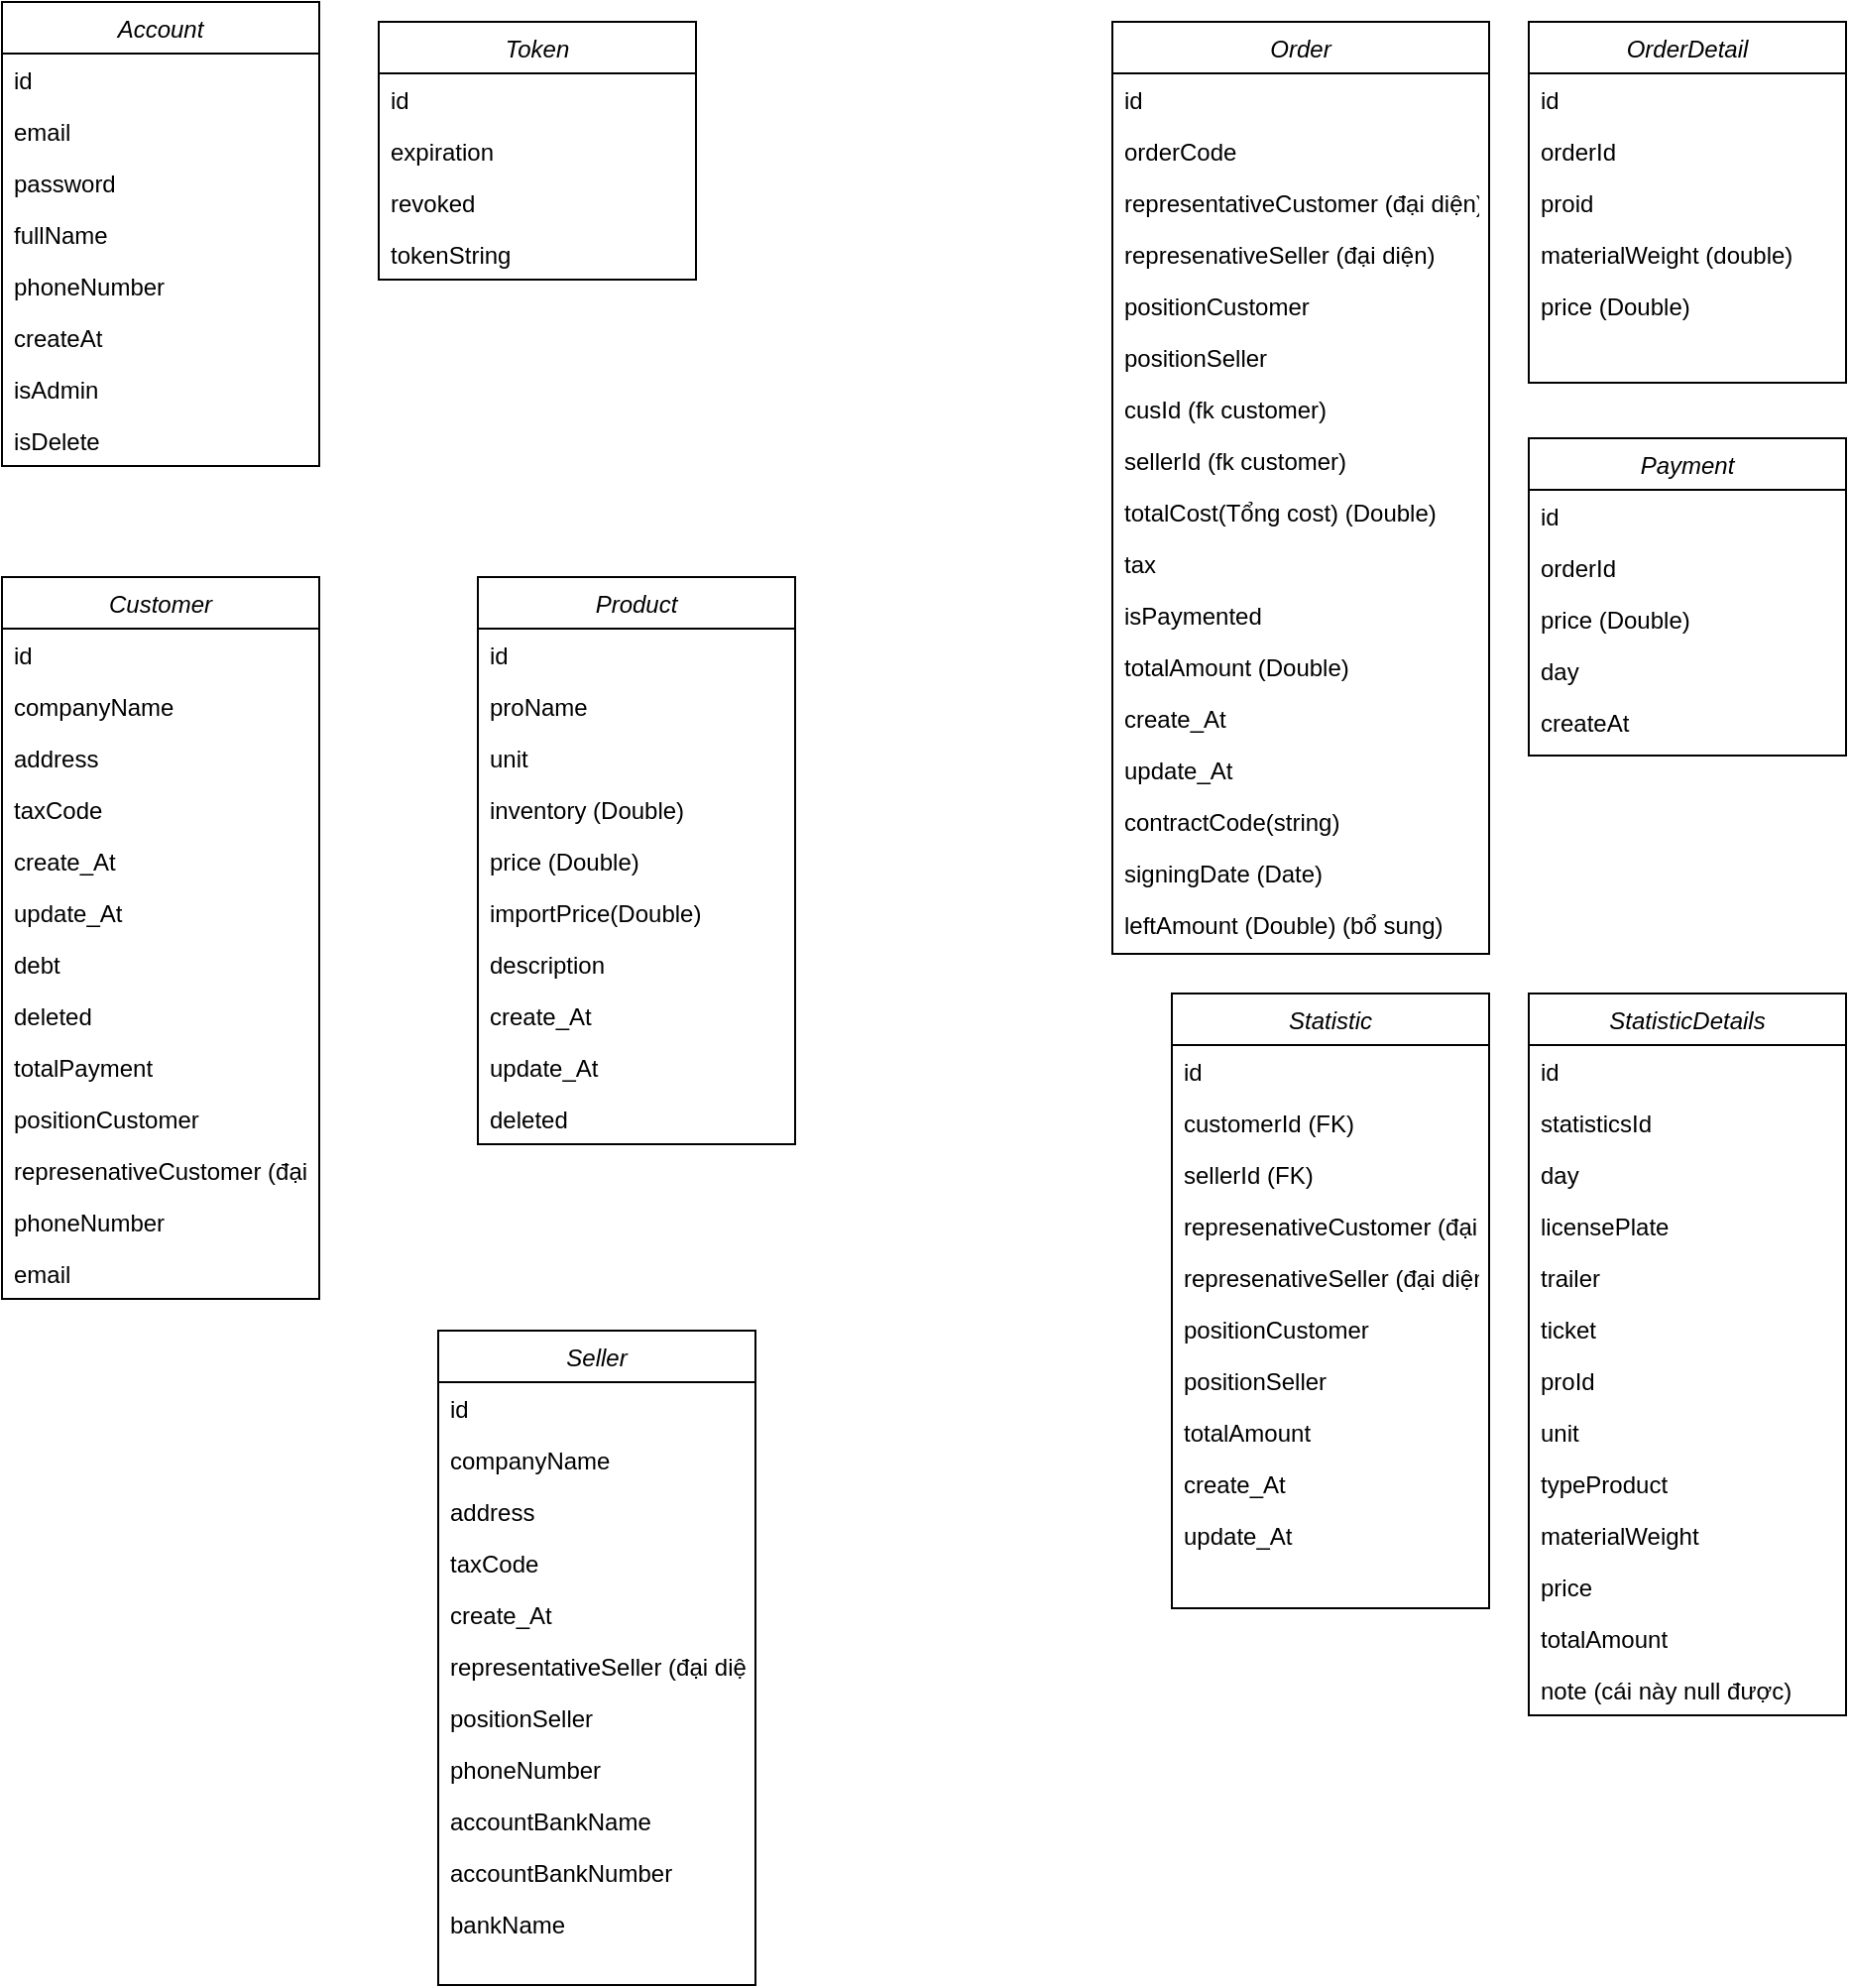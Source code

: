 <mxfile version="13.9.9" type="device"><diagram id="_QlPQ2zXn8KpL94qQPvm" name="Page-1"><mxGraphModel dx="2261" dy="494" grid="1" gridSize="10" guides="1" tooltips="1" connect="1" arrows="1" fold="1" page="1" pageScale="1" pageWidth="1169" pageHeight="827" math="0" shadow="0"><root><mxCell id="0"/><mxCell id="1" parent="0"/><object label="Account" id="TEGJre2EXHFm_lcHhj_W-1"><mxCell style="swimlane;fontStyle=2;align=center;verticalAlign=top;childLayout=stackLayout;horizontal=1;startSize=26;horizontalStack=0;resizeParent=1;resizeLast=0;collapsible=1;marginBottom=0;rounded=0;shadow=0;strokeWidth=1;" parent="1" vertex="1"><mxGeometry x="-1150" y="70" width="160" height="234" as="geometry"><mxRectangle x="230" y="140" width="160" height="26" as="alternateBounds"/></mxGeometry></mxCell></object><mxCell id="TEGJre2EXHFm_lcHhj_W-2" value="id" style="text;align=left;verticalAlign=top;spacingLeft=4;spacingRight=4;overflow=hidden;rotatable=0;points=[[0,0.5],[1,0.5]];portConstraint=eastwest;" parent="TEGJre2EXHFm_lcHhj_W-1" vertex="1"><mxGeometry y="26" width="160" height="26" as="geometry"/></mxCell><mxCell id="TEGJre2EXHFm_lcHhj_W-3" value="email" style="text;align=left;verticalAlign=top;spacingLeft=4;spacingRight=4;overflow=hidden;rotatable=0;points=[[0,0.5],[1,0.5]];portConstraint=eastwest;rounded=0;shadow=0;html=0;" parent="TEGJre2EXHFm_lcHhj_W-1" vertex="1"><mxGeometry y="52" width="160" height="26" as="geometry"/></mxCell><mxCell id="TEGJre2EXHFm_lcHhj_W-4" value="password" style="text;align=left;verticalAlign=top;spacingLeft=4;spacingRight=4;overflow=hidden;rotatable=0;points=[[0,0.5],[1,0.5]];portConstraint=eastwest;rounded=0;shadow=0;html=0;" parent="TEGJre2EXHFm_lcHhj_W-1" vertex="1"><mxGeometry y="78" width="160" height="26" as="geometry"/></mxCell><mxCell id="TEGJre2EXHFm_lcHhj_W-5" value="fullName" style="text;align=left;verticalAlign=top;spacingLeft=4;spacingRight=4;overflow=hidden;rotatable=0;points=[[0,0.5],[1,0.5]];portConstraint=eastwest;" parent="TEGJre2EXHFm_lcHhj_W-1" vertex="1"><mxGeometry y="104" width="160" height="26" as="geometry"/></mxCell><mxCell id="TEGJre2EXHFm_lcHhj_W-7" value="phoneNumber" style="text;align=left;verticalAlign=top;spacingLeft=4;spacingRight=4;overflow=hidden;rotatable=0;points=[[0,0.5],[1,0.5]];portConstraint=eastwest;" parent="TEGJre2EXHFm_lcHhj_W-1" vertex="1"><mxGeometry y="130" width="160" height="26" as="geometry"/></mxCell><mxCell id="TEGJre2EXHFm_lcHhj_W-9" value="createAt" style="text;align=left;verticalAlign=top;spacingLeft=4;spacingRight=4;overflow=hidden;rotatable=0;points=[[0,0.5],[1,0.5]];portConstraint=eastwest;" parent="TEGJre2EXHFm_lcHhj_W-1" vertex="1"><mxGeometry y="156" width="160" height="26" as="geometry"/></mxCell><mxCell id="eDAhnY-DzHIL6bDCHE4Y-9" value="isAdmin" style="text;align=left;verticalAlign=top;spacingLeft=4;spacingRight=4;overflow=hidden;rotatable=0;points=[[0,0.5],[1,0.5]];portConstraint=eastwest;" parent="TEGJre2EXHFm_lcHhj_W-1" vertex="1"><mxGeometry y="182" width="160" height="26" as="geometry"/></mxCell><mxCell id="4_nh22Rf7TqUIr25LJQ3-1" value="isDelete" style="text;align=left;verticalAlign=top;spacingLeft=4;spacingRight=4;overflow=hidden;rotatable=0;points=[[0,0.5],[1,0.5]];portConstraint=eastwest;" parent="TEGJre2EXHFm_lcHhj_W-1" vertex="1"><mxGeometry y="208" width="160" height="26" as="geometry"/></mxCell><object label="Token" id="TEGJre2EXHFm_lcHhj_W-14"><mxCell style="swimlane;fontStyle=2;align=center;verticalAlign=top;childLayout=stackLayout;horizontal=1;startSize=26;horizontalStack=0;resizeParent=1;resizeLast=0;collapsible=1;marginBottom=0;rounded=0;shadow=0;strokeWidth=1;" parent="1" vertex="1"><mxGeometry x="-960" y="80" width="160" height="130" as="geometry"><mxRectangle x="230" y="140" width="160" height="26" as="alternateBounds"/></mxGeometry></mxCell></object><mxCell id="TEGJre2EXHFm_lcHhj_W-15" value="id" style="text;align=left;verticalAlign=top;spacingLeft=4;spacingRight=4;overflow=hidden;rotatable=0;points=[[0,0.5],[1,0.5]];portConstraint=eastwest;" parent="TEGJre2EXHFm_lcHhj_W-14" vertex="1"><mxGeometry y="26" width="160" height="26" as="geometry"/></mxCell><mxCell id="TEGJre2EXHFm_lcHhj_W-16" value="expiration" style="text;align=left;verticalAlign=top;spacingLeft=4;spacingRight=4;overflow=hidden;rotatable=0;points=[[0,0.5],[1,0.5]];portConstraint=eastwest;rounded=0;shadow=0;html=0;" parent="TEGJre2EXHFm_lcHhj_W-14" vertex="1"><mxGeometry y="52" width="160" height="26" as="geometry"/></mxCell><mxCell id="TEGJre2EXHFm_lcHhj_W-17" value="revoked" style="text;align=left;verticalAlign=top;spacingLeft=4;spacingRight=4;overflow=hidden;rotatable=0;points=[[0,0.5],[1,0.5]];portConstraint=eastwest;rounded=0;shadow=0;html=0;" parent="TEGJre2EXHFm_lcHhj_W-14" vertex="1"><mxGeometry y="78" width="160" height="26" as="geometry"/></mxCell><mxCell id="TEGJre2EXHFm_lcHhj_W-18" value="tokenString" style="text;align=left;verticalAlign=top;spacingLeft=4;spacingRight=4;overflow=hidden;rotatable=0;points=[[0,0.5],[1,0.5]];portConstraint=eastwest;rounded=0;shadow=0;html=0;" parent="TEGJre2EXHFm_lcHhj_W-14" vertex="1"><mxGeometry y="104" width="160" height="26" as="geometry"/></mxCell><object label="Customer" id="TEGJre2EXHFm_lcHhj_W-30"><mxCell style="swimlane;fontStyle=2;align=center;verticalAlign=top;childLayout=stackLayout;horizontal=1;startSize=26;horizontalStack=0;resizeParent=1;resizeLast=0;collapsible=1;marginBottom=0;rounded=0;shadow=0;strokeWidth=1;" parent="1" vertex="1"><mxGeometry x="-1150" y="360" width="160" height="364" as="geometry"><mxRectangle x="230" y="140" width="160" height="26" as="alternateBounds"/></mxGeometry></mxCell></object><mxCell id="TEGJre2EXHFm_lcHhj_W-31" value="id" style="text;align=left;verticalAlign=top;spacingLeft=4;spacingRight=4;overflow=hidden;rotatable=0;points=[[0,0.5],[1,0.5]];portConstraint=eastwest;" parent="TEGJre2EXHFm_lcHhj_W-30" vertex="1"><mxGeometry y="26" width="160" height="26" as="geometry"/></mxCell><mxCell id="TEGJre2EXHFm_lcHhj_W-32" value="companyName" style="text;align=left;verticalAlign=top;spacingLeft=4;spacingRight=4;overflow=hidden;rotatable=0;points=[[0,0.5],[1,0.5]];portConstraint=eastwest;rounded=0;shadow=0;html=0;" parent="TEGJre2EXHFm_lcHhj_W-30" vertex="1"><mxGeometry y="52" width="160" height="26" as="geometry"/></mxCell><mxCell id="TEGJre2EXHFm_lcHhj_W-39" value="address" style="text;align=left;verticalAlign=top;spacingLeft=4;spacingRight=4;overflow=hidden;rotatable=0;points=[[0,0.5],[1,0.5]];portConstraint=eastwest;" parent="TEGJre2EXHFm_lcHhj_W-30" vertex="1"><mxGeometry y="78" width="160" height="26" as="geometry"/></mxCell><mxCell id="q1JdlBufHm96wPZTjcrN-9" value="taxCode" style="text;align=left;verticalAlign=top;spacingLeft=4;spacingRight=4;overflow=hidden;rotatable=0;points=[[0,0.5],[1,0.5]];portConstraint=eastwest;" parent="TEGJre2EXHFm_lcHhj_W-30" vertex="1"><mxGeometry y="104" width="160" height="26" as="geometry"/></mxCell><mxCell id="q1JdlBufHm96wPZTjcrN-18" value="create_At" style="text;align=left;verticalAlign=top;spacingLeft=4;spacingRight=4;overflow=hidden;rotatable=0;points=[[0,0.5],[1,0.5]];portConstraint=eastwest;" parent="TEGJre2EXHFm_lcHhj_W-30" vertex="1"><mxGeometry y="130" width="160" height="26" as="geometry"/></mxCell><mxCell id="WrNKHY_V2wj4pA_KQyG5-2" value="update_At" style="text;align=left;verticalAlign=top;spacingLeft=4;spacingRight=4;overflow=hidden;rotatable=0;points=[[0,0.5],[1,0.5]];portConstraint=eastwest;" parent="TEGJre2EXHFm_lcHhj_W-30" vertex="1"><mxGeometry y="156" width="160" height="26" as="geometry"/></mxCell><mxCell id="bkDxnEVJeowxI8UIKqen-7" value="debt" style="text;align=left;verticalAlign=top;spacingLeft=4;spacingRight=4;overflow=hidden;rotatable=0;points=[[0,0.5],[1,0.5]];portConstraint=eastwest;" parent="TEGJre2EXHFm_lcHhj_W-30" vertex="1"><mxGeometry y="182" width="160" height="26" as="geometry"/></mxCell><mxCell id="WrNKHY_V2wj4pA_KQyG5-3" value="deleted" style="text;align=left;verticalAlign=top;spacingLeft=4;spacingRight=4;overflow=hidden;rotatable=0;points=[[0,0.5],[1,0.5]];portConstraint=eastwest;" parent="TEGJre2EXHFm_lcHhj_W-30" vertex="1"><mxGeometry y="208" width="160" height="26" as="geometry"/></mxCell><mxCell id="WrNKHY_V2wj4pA_KQyG5-4" value="totalPayment" style="text;align=left;verticalAlign=top;spacingLeft=4;spacingRight=4;overflow=hidden;rotatable=0;points=[[0,0.5],[1,0.5]];portConstraint=eastwest;" parent="TEGJre2EXHFm_lcHhj_W-30" vertex="1"><mxGeometry y="234" width="160" height="26" as="geometry"/></mxCell><mxCell id="bkDxnEVJeowxI8UIKqen-1" value="positionCustomer " style="text;align=left;verticalAlign=top;spacingLeft=4;spacingRight=4;overflow=hidden;rotatable=0;points=[[0,0.5],[1,0.5]];portConstraint=eastwest;" parent="TEGJre2EXHFm_lcHhj_W-30" vertex="1"><mxGeometry y="260" width="160" height="26" as="geometry"/></mxCell><mxCell id="CSmzfEQ4rS7Y1emDfsby-1" value="represenativeCustomer (đại diện)" style="text;align=left;verticalAlign=top;spacingLeft=4;spacingRight=4;overflow=hidden;rotatable=0;points=[[0,0.5],[1,0.5]];portConstraint=eastwest;" parent="TEGJre2EXHFm_lcHhj_W-30" vertex="1"><mxGeometry y="286" width="160" height="26" as="geometry"/></mxCell><mxCell id="CSmzfEQ4rS7Y1emDfsby-4" value="phoneNumber" style="text;align=left;verticalAlign=top;spacingLeft=4;spacingRight=4;overflow=hidden;rotatable=0;points=[[0,0.5],[1,0.5]];portConstraint=eastwest;" parent="TEGJre2EXHFm_lcHhj_W-30" vertex="1"><mxGeometry y="312" width="160" height="26" as="geometry"/></mxCell><mxCell id="-KD07BytFwUuxTe1hJpi-1" value="email" style="text;align=left;verticalAlign=top;spacingLeft=4;spacingRight=4;overflow=hidden;rotatable=0;points=[[0,0.5],[1,0.5]];portConstraint=eastwest;" parent="TEGJre2EXHFm_lcHhj_W-30" vertex="1"><mxGeometry y="338" width="160" height="26" as="geometry"/></mxCell><object label="OrderDetail" id="TEGJre2EXHFm_lcHhj_W-51"><mxCell style="swimlane;fontStyle=2;align=center;verticalAlign=top;childLayout=stackLayout;horizontal=1;startSize=26;horizontalStack=0;resizeParent=1;resizeLast=0;collapsible=1;marginBottom=0;rounded=0;shadow=0;strokeWidth=1;" parent="1" vertex="1"><mxGeometry x="-380" y="80" width="160" height="182" as="geometry"><mxRectangle x="230" y="140" width="160" height="26" as="alternateBounds"/></mxGeometry></mxCell></object><mxCell id="TEGJre2EXHFm_lcHhj_W-52" value="id" style="text;align=left;verticalAlign=top;spacingLeft=4;spacingRight=4;overflow=hidden;rotatable=0;points=[[0,0.5],[1,0.5]];portConstraint=eastwest;" parent="TEGJre2EXHFm_lcHhj_W-51" vertex="1"><mxGeometry y="26" width="160" height="26" as="geometry"/></mxCell><mxCell id="Oll5lz-uYXKsoladcDx4-18" value="orderId" style="text;align=left;verticalAlign=top;spacingLeft=4;spacingRight=4;overflow=hidden;rotatable=0;points=[[0,0.5],[1,0.5]];portConstraint=eastwest;rounded=0;shadow=0;html=0;" parent="TEGJre2EXHFm_lcHhj_W-51" vertex="1"><mxGeometry y="52" width="160" height="26" as="geometry"/></mxCell><mxCell id="TEGJre2EXHFm_lcHhj_W-53" value="proid" style="text;align=left;verticalAlign=top;spacingLeft=4;spacingRight=4;overflow=hidden;rotatable=0;points=[[0,0.5],[1,0.5]];portConstraint=eastwest;rounded=0;shadow=0;html=0;" parent="TEGJre2EXHFm_lcHhj_W-51" vertex="1"><mxGeometry y="78" width="160" height="26" as="geometry"/></mxCell><mxCell id="Oll5lz-uYXKsoladcDx4-19" value="materialWeight (double)" style="text;align=left;verticalAlign=top;spacingLeft=4;spacingRight=4;overflow=hidden;rotatable=0;points=[[0,0.5],[1,0.5]];portConstraint=eastwest;rounded=0;shadow=0;html=0;" parent="TEGJre2EXHFm_lcHhj_W-51" vertex="1"><mxGeometry y="104" width="160" height="26" as="geometry"/></mxCell><mxCell id="q1JdlBufHm96wPZTjcrN-1" value="price (Double)" style="text;align=left;verticalAlign=top;spacingLeft=4;spacingRight=4;overflow=hidden;rotatable=0;points=[[0,0.5],[1,0.5]];portConstraint=eastwest;rounded=0;shadow=0;html=0;" parent="TEGJre2EXHFm_lcHhj_W-51" vertex="1"><mxGeometry y="130" width="160" height="26" as="geometry"/></mxCell><object label="Product" id="Oll5lz-uYXKsoladcDx4-2"><mxCell style="swimlane;fontStyle=2;align=center;verticalAlign=top;childLayout=stackLayout;horizontal=1;startSize=26;horizontalStack=0;resizeParent=1;resizeLast=0;collapsible=1;marginBottom=0;rounded=0;shadow=0;strokeWidth=1;" parent="1" vertex="1"><mxGeometry x="-910" y="360" width="160" height="286" as="geometry"><mxRectangle x="230" y="140" width="160" height="26" as="alternateBounds"/></mxGeometry></mxCell></object><mxCell id="Oll5lz-uYXKsoladcDx4-3" value="id" style="text;align=left;verticalAlign=top;spacingLeft=4;spacingRight=4;overflow=hidden;rotatable=0;points=[[0,0.5],[1,0.5]];portConstraint=eastwest;" parent="Oll5lz-uYXKsoladcDx4-2" vertex="1"><mxGeometry y="26" width="160" height="26" as="geometry"/></mxCell><mxCell id="Oll5lz-uYXKsoladcDx4-4" value="proName" style="text;align=left;verticalAlign=top;spacingLeft=4;spacingRight=4;overflow=hidden;rotatable=0;points=[[0,0.5],[1,0.5]];portConstraint=eastwest;rounded=0;shadow=0;html=0;" parent="Oll5lz-uYXKsoladcDx4-2" vertex="1"><mxGeometry y="52" width="160" height="26" as="geometry"/></mxCell><mxCell id="Oll5lz-uYXKsoladcDx4-5" value="unit" style="text;align=left;verticalAlign=top;spacingLeft=4;spacingRight=4;overflow=hidden;rotatable=0;points=[[0,0.5],[1,0.5]];portConstraint=eastwest;rounded=0;shadow=0;html=0;" parent="Oll5lz-uYXKsoladcDx4-2" vertex="1"><mxGeometry y="78" width="160" height="26" as="geometry"/></mxCell><mxCell id="Oll5lz-uYXKsoladcDx4-7" value="inventory (Double)" style="text;align=left;verticalAlign=top;spacingLeft=4;spacingRight=4;overflow=hidden;rotatable=0;points=[[0,0.5],[1,0.5]];portConstraint=eastwest;rounded=0;shadow=0;html=0;" parent="Oll5lz-uYXKsoladcDx4-2" vertex="1"><mxGeometry y="104" width="160" height="26" as="geometry"/></mxCell><mxCell id="Oll5lz-uYXKsoladcDx4-8" value="price (Double)" style="text;align=left;verticalAlign=top;spacingLeft=4;spacingRight=4;overflow=hidden;rotatable=0;points=[[0,0.5],[1,0.5]];portConstraint=eastwest;rounded=0;shadow=0;html=0;" parent="Oll5lz-uYXKsoladcDx4-2" vertex="1"><mxGeometry y="130" width="160" height="26" as="geometry"/></mxCell><mxCell id="CSmzfEQ4rS7Y1emDfsby-8" value="importPrice(Double)" style="text;align=left;verticalAlign=top;spacingLeft=4;spacingRight=4;overflow=hidden;rotatable=0;points=[[0,0.5],[1,0.5]];portConstraint=eastwest;rounded=0;shadow=0;html=0;" parent="Oll5lz-uYXKsoladcDx4-2" vertex="1"><mxGeometry y="156" width="160" height="26" as="geometry"/></mxCell><mxCell id="Oll5lz-uYXKsoladcDx4-14" value="description" style="text;align=left;verticalAlign=top;spacingLeft=4;spacingRight=4;overflow=hidden;rotatable=0;points=[[0,0.5],[1,0.5]];portConstraint=eastwest;rounded=0;shadow=0;html=0;" parent="Oll5lz-uYXKsoladcDx4-2" vertex="1"><mxGeometry y="182" width="160" height="26" as="geometry"/></mxCell><mxCell id="q1JdlBufHm96wPZTjcrN-17" value="create_At" style="text;align=left;verticalAlign=top;spacingLeft=4;spacingRight=4;overflow=hidden;rotatable=0;points=[[0,0.5],[1,0.5]];portConstraint=eastwest;" parent="Oll5lz-uYXKsoladcDx4-2" vertex="1"><mxGeometry y="208" width="160" height="26" as="geometry"/></mxCell><mxCell id="q1JdlBufHm96wPZTjcrN-20" value="update_At" style="text;align=left;verticalAlign=top;spacingLeft=4;spacingRight=4;overflow=hidden;rotatable=0;points=[[0,0.5],[1,0.5]];portConstraint=eastwest;" parent="Oll5lz-uYXKsoladcDx4-2" vertex="1"><mxGeometry y="234" width="160" height="26" as="geometry"/></mxCell><mxCell id="FsUqZmJZJX46kWUGgy-A-3" value="deleted" style="text;align=left;verticalAlign=top;spacingLeft=4;spacingRight=4;overflow=hidden;rotatable=0;points=[[0,0.5],[1,0.5]];portConstraint=eastwest;" parent="Oll5lz-uYXKsoladcDx4-2" vertex="1"><mxGeometry y="260" width="160" height="26" as="geometry"/></mxCell><object label="Order" id="Oll5lz-uYXKsoladcDx4-10"><mxCell style="swimlane;fontStyle=2;align=center;verticalAlign=top;childLayout=stackLayout;horizontal=1;startSize=26;horizontalStack=0;resizeParent=1;resizeLast=0;collapsible=1;marginBottom=0;rounded=0;shadow=0;strokeWidth=1;" parent="1" vertex="1"><mxGeometry x="-590" y="80" width="190" height="470" as="geometry"><mxRectangle x="230" y="140" width="160" height="26" as="alternateBounds"/></mxGeometry></mxCell></object><mxCell id="Oll5lz-uYXKsoladcDx4-11" value="id" style="text;align=left;verticalAlign=top;spacingLeft=4;spacingRight=4;overflow=hidden;rotatable=0;points=[[0,0.5],[1,0.5]];portConstraint=eastwest;" parent="Oll5lz-uYXKsoladcDx4-10" vertex="1"><mxGeometry y="26" width="190" height="26" as="geometry"/></mxCell><mxCell id="bkDxnEVJeowxI8UIKqen-10" value="orderCode" style="text;align=left;verticalAlign=top;spacingLeft=4;spacingRight=4;overflow=hidden;rotatable=0;points=[[0,0.5],[1,0.5]];portConstraint=eastwest;" parent="Oll5lz-uYXKsoladcDx4-10" vertex="1"><mxGeometry y="52" width="190" height="26" as="geometry"/></mxCell><mxCell id="TEGJre2EXHFm_lcHhj_W-34" value="representativeCustomer (đại diện)" style="text;align=left;verticalAlign=top;spacingLeft=4;spacingRight=4;overflow=hidden;rotatable=0;points=[[0,0.5],[1,0.5]];portConstraint=eastwest;" parent="Oll5lz-uYXKsoladcDx4-10" vertex="1"><mxGeometry y="78" width="190" height="26" as="geometry"/></mxCell><mxCell id="q1JdlBufHm96wPZTjcrN-14" value="represenativeSeller (đại diện)" style="text;align=left;verticalAlign=top;spacingLeft=4;spacingRight=4;overflow=hidden;rotatable=0;points=[[0,0.5],[1,0.5]];portConstraint=eastwest;" parent="Oll5lz-uYXKsoladcDx4-10" vertex="1"><mxGeometry y="104" width="190" height="26" as="geometry"/></mxCell><mxCell id="CSmzfEQ4rS7Y1emDfsby-2" value="positionCustomer " style="text;align=left;verticalAlign=top;spacingLeft=4;spacingRight=4;overflow=hidden;rotatable=0;points=[[0,0.5],[1,0.5]];portConstraint=eastwest;" parent="Oll5lz-uYXKsoladcDx4-10" vertex="1"><mxGeometry y="130" width="190" height="26" as="geometry"/></mxCell><mxCell id="bkDxnEVJeowxI8UIKqen-2" value="positionSeller " style="text;align=left;verticalAlign=top;spacingLeft=4;spacingRight=4;overflow=hidden;rotatable=0;points=[[0,0.5],[1,0.5]];portConstraint=eastwest;" parent="Oll5lz-uYXKsoladcDx4-10" vertex="1"><mxGeometry y="156" width="190" height="26" as="geometry"/></mxCell><mxCell id="q1JdlBufHm96wPZTjcrN-8" value="cusId (fk customer)" style="text;align=left;verticalAlign=top;spacingLeft=4;spacingRight=4;overflow=hidden;rotatable=0;points=[[0,0.5],[1,0.5]];portConstraint=eastwest;" parent="Oll5lz-uYXKsoladcDx4-10" vertex="1"><mxGeometry y="182" width="190" height="26" as="geometry"/></mxCell><mxCell id="q1JdlBufHm96wPZTjcrN-10" value="sellerId (fk customer)" style="text;align=left;verticalAlign=top;spacingLeft=4;spacingRight=4;overflow=hidden;rotatable=0;points=[[0,0.5],[1,0.5]];portConstraint=eastwest;" parent="Oll5lz-uYXKsoladcDx4-10" vertex="1"><mxGeometry y="208" width="190" height="26" as="geometry"/></mxCell><mxCell id="Oll5lz-uYXKsoladcDx4-16" value="totalCost(Tổng cost) (Double)" style="text;align=left;verticalAlign=top;spacingLeft=4;spacingRight=4;overflow=hidden;rotatable=0;points=[[0,0.5],[1,0.5]];portConstraint=eastwest;" parent="Oll5lz-uYXKsoladcDx4-10" vertex="1"><mxGeometry y="234" width="190" height="26" as="geometry"/></mxCell><mxCell id="q1JdlBufHm96wPZTjcrN-12" value="tax" style="text;align=left;verticalAlign=top;spacingLeft=4;spacingRight=4;overflow=hidden;rotatable=0;points=[[0,0.5],[1,0.5]];portConstraint=eastwest;" parent="Oll5lz-uYXKsoladcDx4-10" vertex="1"><mxGeometry y="260" width="190" height="26" as="geometry"/></mxCell><mxCell id="bkDxnEVJeowxI8UIKqen-9" value="isPaymented" style="text;align=left;verticalAlign=top;spacingLeft=4;spacingRight=4;overflow=hidden;rotatable=0;points=[[0,0.5],[1,0.5]];portConstraint=eastwest;" parent="Oll5lz-uYXKsoladcDx4-10" vertex="1"><mxGeometry y="286" width="190" height="26" as="geometry"/></mxCell><mxCell id="q1JdlBufHm96wPZTjcrN-13" value="totalAmount (Double)" style="text;align=left;verticalAlign=top;spacingLeft=4;spacingRight=4;overflow=hidden;rotatable=0;points=[[0,0.5],[1,0.5]];portConstraint=eastwest;" parent="Oll5lz-uYXKsoladcDx4-10" vertex="1"><mxGeometry y="312" width="190" height="26" as="geometry"/></mxCell><mxCell id="q1JdlBufHm96wPZTjcrN-15" value="create_At" style="text;align=left;verticalAlign=top;spacingLeft=4;spacingRight=4;overflow=hidden;rotatable=0;points=[[0,0.5],[1,0.5]];portConstraint=eastwest;" parent="Oll5lz-uYXKsoladcDx4-10" vertex="1"><mxGeometry y="338" width="190" height="26" as="geometry"/></mxCell><mxCell id="q1JdlBufHm96wPZTjcrN-16" value="update_At" style="text;align=left;verticalAlign=top;spacingLeft=4;spacingRight=4;overflow=hidden;rotatable=0;points=[[0,0.5],[1,0.5]];portConstraint=eastwest;" parent="Oll5lz-uYXKsoladcDx4-10" vertex="1"><mxGeometry y="364" width="190" height="26" as="geometry"/></mxCell><mxCell id="OsHMHwRUOdUnTq-98EO7-4" value="contractCode(string)" style="text;align=left;verticalAlign=top;spacingLeft=4;spacingRight=4;overflow=hidden;rotatable=0;points=[[0,0.5],[1,0.5]];portConstraint=eastwest;" parent="Oll5lz-uYXKsoladcDx4-10" vertex="1"><mxGeometry y="390" width="190" height="26" as="geometry"/></mxCell><mxCell id="OsHMHwRUOdUnTq-98EO7-5" value="signingDate (Date)" style="text;align=left;verticalAlign=top;spacingLeft=4;spacingRight=4;overflow=hidden;rotatable=0;points=[[0,0.5],[1,0.5]];portConstraint=eastwest;" parent="Oll5lz-uYXKsoladcDx4-10" vertex="1"><mxGeometry y="416" width="190" height="26" as="geometry"/></mxCell><mxCell id="NCJcKI4AXSMK3af5nuxH-9" value="leftAmount (Double) (bổ sung)" style="text;align=left;verticalAlign=top;spacingLeft=4;spacingRight=4;overflow=hidden;rotatable=0;points=[[0,0.5],[1,0.5]];portConstraint=eastwest;" vertex="1" parent="Oll5lz-uYXKsoladcDx4-10"><mxGeometry y="442" width="190" height="26" as="geometry"/></mxCell><object label="Seller" id="q1JdlBufHm96wPZTjcrN-3"><mxCell style="swimlane;fontStyle=2;align=center;verticalAlign=top;childLayout=stackLayout;horizontal=1;startSize=26;horizontalStack=0;resizeParent=1;resizeLast=0;collapsible=1;marginBottom=0;rounded=0;shadow=0;strokeWidth=1;" parent="1" vertex="1"><mxGeometry x="-930" y="740" width="160" height="330" as="geometry"><mxRectangle x="230" y="140" width="160" height="26" as="alternateBounds"/></mxGeometry></mxCell></object><mxCell id="q1JdlBufHm96wPZTjcrN-4" value="id" style="text;align=left;verticalAlign=top;spacingLeft=4;spacingRight=4;overflow=hidden;rotatable=0;points=[[0,0.5],[1,0.5]];portConstraint=eastwest;" parent="q1JdlBufHm96wPZTjcrN-3" vertex="1"><mxGeometry y="26" width="160" height="26" as="geometry"/></mxCell><mxCell id="q1JdlBufHm96wPZTjcrN-5" value="companyName" style="text;align=left;verticalAlign=top;spacingLeft=4;spacingRight=4;overflow=hidden;rotatable=0;points=[[0,0.5],[1,0.5]];portConstraint=eastwest;rounded=0;shadow=0;html=0;" parent="q1JdlBufHm96wPZTjcrN-3" vertex="1"><mxGeometry y="52" width="160" height="26" as="geometry"/></mxCell><mxCell id="q1JdlBufHm96wPZTjcrN-7" value="address" style="text;align=left;verticalAlign=top;spacingLeft=4;spacingRight=4;overflow=hidden;rotatable=0;points=[[0,0.5],[1,0.5]];portConstraint=eastwest;" parent="q1JdlBufHm96wPZTjcrN-3" vertex="1"><mxGeometry y="78" width="160" height="26" as="geometry"/></mxCell><mxCell id="q1JdlBufHm96wPZTjcrN-11" value="taxCode" style="text;align=left;verticalAlign=top;spacingLeft=4;spacingRight=4;overflow=hidden;rotatable=0;points=[[0,0.5],[1,0.5]];portConstraint=eastwest;" parent="q1JdlBufHm96wPZTjcrN-3" vertex="1"><mxGeometry y="104" width="160" height="26" as="geometry"/></mxCell><mxCell id="q1JdlBufHm96wPZTjcrN-19" value="create_At" style="text;align=left;verticalAlign=top;spacingLeft=4;spacingRight=4;overflow=hidden;rotatable=0;points=[[0,0.5],[1,0.5]];portConstraint=eastwest;" parent="q1JdlBufHm96wPZTjcrN-3" vertex="1"><mxGeometry y="130" width="160" height="26" as="geometry"/></mxCell><mxCell id="CSmzfEQ4rS7Y1emDfsby-5" value="representativeSeller (đại diện)" style="text;align=left;verticalAlign=top;spacingLeft=4;spacingRight=4;overflow=hidden;rotatable=0;points=[[0,0.5],[1,0.5]];portConstraint=eastwest;" parent="q1JdlBufHm96wPZTjcrN-3" vertex="1"><mxGeometry y="156" width="160" height="26" as="geometry"/></mxCell><mxCell id="CSmzfEQ4rS7Y1emDfsby-6" value="positionSeller " style="text;align=left;verticalAlign=top;spacingLeft=4;spacingRight=4;overflow=hidden;rotatable=0;points=[[0,0.5],[1,0.5]];portConstraint=eastwest;" parent="q1JdlBufHm96wPZTjcrN-3" vertex="1"><mxGeometry y="182" width="160" height="26" as="geometry"/></mxCell><mxCell id="CSmzfEQ4rS7Y1emDfsby-7" value="phoneNumber" style="text;align=left;verticalAlign=top;spacingLeft=4;spacingRight=4;overflow=hidden;rotatable=0;points=[[0,0.5],[1,0.5]];portConstraint=eastwest;" parent="q1JdlBufHm96wPZTjcrN-3" vertex="1"><mxGeometry y="208" width="160" height="26" as="geometry"/></mxCell><mxCell id="OsHMHwRUOdUnTq-98EO7-1" value="accountBankName" style="text;align=left;verticalAlign=top;spacingLeft=4;spacingRight=4;overflow=hidden;rotatable=0;points=[[0,0.5],[1,0.5]];portConstraint=eastwest;" parent="q1JdlBufHm96wPZTjcrN-3" vertex="1"><mxGeometry y="234" width="160" height="26" as="geometry"/></mxCell><mxCell id="OsHMHwRUOdUnTq-98EO7-2" value="accountBankNumber" style="text;align=left;verticalAlign=top;spacingLeft=4;spacingRight=4;overflow=hidden;rotatable=0;points=[[0,0.5],[1,0.5]];portConstraint=eastwest;" parent="q1JdlBufHm96wPZTjcrN-3" vertex="1"><mxGeometry y="260" width="160" height="26" as="geometry"/></mxCell><mxCell id="OsHMHwRUOdUnTq-98EO7-3" value="bankName" style="text;align=left;verticalAlign=top;spacingLeft=4;spacingRight=4;overflow=hidden;rotatable=0;points=[[0,0.5],[1,0.5]];portConstraint=eastwest;" parent="q1JdlBufHm96wPZTjcrN-3" vertex="1"><mxGeometry y="286" width="160" height="26" as="geometry"/></mxCell><object label="StatisticDetails" id="SuZTUwixjIGp0Ha_aQkH-1"><mxCell style="swimlane;fontStyle=2;align=center;verticalAlign=top;childLayout=stackLayout;horizontal=1;startSize=26;horizontalStack=0;resizeParent=1;resizeLast=0;collapsible=1;marginBottom=0;rounded=0;shadow=0;strokeWidth=1;" parent="1" vertex="1"><mxGeometry x="-380" y="570" width="160" height="364" as="geometry"><mxRectangle x="230" y="140" width="160" height="26" as="alternateBounds"/></mxGeometry></mxCell></object><mxCell id="SuZTUwixjIGp0Ha_aQkH-2" value="id" style="text;align=left;verticalAlign=top;spacingLeft=4;spacingRight=4;overflow=hidden;rotatable=0;points=[[0,0.5],[1,0.5]];portConstraint=eastwest;" parent="SuZTUwixjIGp0Ha_aQkH-1" vertex="1"><mxGeometry y="26" width="160" height="26" as="geometry"/></mxCell><mxCell id="FsUqZmJZJX46kWUGgy-A-17" value="statisticsId" style="text;align=left;verticalAlign=top;spacingLeft=4;spacingRight=4;overflow=hidden;rotatable=0;points=[[0,0.5],[1,0.5]];portConstraint=eastwest;" parent="SuZTUwixjIGp0Ha_aQkH-1" vertex="1"><mxGeometry y="52" width="160" height="26" as="geometry"/></mxCell><mxCell id="SuZTUwixjIGp0Ha_aQkH-3" value="day" style="text;align=left;verticalAlign=top;spacingLeft=4;spacingRight=4;overflow=hidden;rotatable=0;points=[[0,0.5],[1,0.5]];portConstraint=eastwest;rounded=0;shadow=0;html=0;" parent="SuZTUwixjIGp0Ha_aQkH-1" vertex="1"><mxGeometry y="78" width="160" height="26" as="geometry"/></mxCell><mxCell id="SuZTUwixjIGp0Ha_aQkH-4" value="licensePlate" style="text;align=left;verticalAlign=top;spacingLeft=4;spacingRight=4;overflow=hidden;rotatable=0;points=[[0,0.5],[1,0.5]];portConstraint=eastwest;rounded=0;shadow=0;html=0;" parent="SuZTUwixjIGp0Ha_aQkH-1" vertex="1"><mxGeometry y="104" width="160" height="26" as="geometry"/></mxCell><mxCell id="FsUqZmJZJX46kWUGgy-A-1" value="trailer" style="text;align=left;verticalAlign=top;spacingLeft=4;spacingRight=4;overflow=hidden;rotatable=0;points=[[0,0.5],[1,0.5]];portConstraint=eastwest;rounded=0;shadow=0;html=0;" parent="SuZTUwixjIGp0Ha_aQkH-1" vertex="1"><mxGeometry y="130" width="160" height="26" as="geometry"/></mxCell><mxCell id="SuZTUwixjIGp0Ha_aQkH-6" value="ticket" style="text;align=left;verticalAlign=top;spacingLeft=4;spacingRight=4;overflow=hidden;rotatable=0;points=[[0,0.5],[1,0.5]];portConstraint=eastwest;rounded=0;shadow=0;html=0;" parent="SuZTUwixjIGp0Ha_aQkH-1" vertex="1"><mxGeometry y="156" width="160" height="26" as="geometry"/></mxCell><mxCell id="SuZTUwixjIGp0Ha_aQkH-7" value="proId" style="text;align=left;verticalAlign=top;spacingLeft=4;spacingRight=4;overflow=hidden;rotatable=0;points=[[0,0.5],[1,0.5]];portConstraint=eastwest;rounded=0;shadow=0;html=0;" parent="SuZTUwixjIGp0Ha_aQkH-1" vertex="1"><mxGeometry y="182" width="160" height="26" as="geometry"/></mxCell><mxCell id="tat_D2Cq9JdjxuTZ9oZO-15" value="unit" style="text;align=left;verticalAlign=top;spacingLeft=4;spacingRight=4;overflow=hidden;rotatable=0;points=[[0,0.5],[1,0.5]];portConstraint=eastwest;rounded=0;shadow=0;html=0;" parent="SuZTUwixjIGp0Ha_aQkH-1" vertex="1"><mxGeometry y="208" width="160" height="26" as="geometry"/></mxCell><mxCell id="tat_D2Cq9JdjxuTZ9oZO-14" value="typeProduct" style="text;align=left;verticalAlign=top;spacingLeft=4;spacingRight=4;overflow=hidden;rotatable=0;points=[[0,0.5],[1,0.5]];portConstraint=eastwest;rounded=0;shadow=0;html=0;" parent="SuZTUwixjIGp0Ha_aQkH-1" vertex="1"><mxGeometry y="234" width="160" height="26" as="geometry"/></mxCell><mxCell id="SuZTUwixjIGp0Ha_aQkH-10" value="materialWeight" style="text;align=left;verticalAlign=top;spacingLeft=4;spacingRight=4;overflow=hidden;rotatable=0;points=[[0,0.5],[1,0.5]];portConstraint=eastwest;rounded=0;shadow=0;html=0;" parent="SuZTUwixjIGp0Ha_aQkH-1" vertex="1"><mxGeometry y="260" width="160" height="26" as="geometry"/></mxCell><mxCell id="SuZTUwixjIGp0Ha_aQkH-11" value="price" style="text;align=left;verticalAlign=top;spacingLeft=4;spacingRight=4;overflow=hidden;rotatable=0;points=[[0,0.5],[1,0.5]];portConstraint=eastwest;rounded=0;shadow=0;html=0;" parent="SuZTUwixjIGp0Ha_aQkH-1" vertex="1"><mxGeometry y="286" width="160" height="26" as="geometry"/></mxCell><mxCell id="SuZTUwixjIGp0Ha_aQkH-12" value="totalAmount" style="text;align=left;verticalAlign=top;spacingLeft=4;spacingRight=4;overflow=hidden;rotatable=0;points=[[0,0.5],[1,0.5]];portConstraint=eastwest;rounded=0;shadow=0;html=0;" parent="SuZTUwixjIGp0Ha_aQkH-1" vertex="1"><mxGeometry y="312" width="160" height="26" as="geometry"/></mxCell><mxCell id="FsUqZmJZJX46kWUGgy-A-2" value="note (cái này null được)" style="text;align=left;verticalAlign=top;spacingLeft=4;spacingRight=4;overflow=hidden;rotatable=0;points=[[0,0.5],[1,0.5]];portConstraint=eastwest;rounded=0;shadow=0;html=0;" parent="SuZTUwixjIGp0Ha_aQkH-1" vertex="1"><mxGeometry y="338" width="160" height="26" as="geometry"/></mxCell><object label="Statistic" id="FsUqZmJZJX46kWUGgy-A-4"><mxCell style="swimlane;fontStyle=2;align=center;verticalAlign=top;childLayout=stackLayout;horizontal=1;startSize=26;horizontalStack=0;resizeParent=1;resizeLast=0;collapsible=1;marginBottom=0;rounded=0;shadow=0;strokeWidth=1;" parent="1" vertex="1"><mxGeometry x="-560" y="570" width="160" height="310" as="geometry"><mxRectangle x="230" y="140" width="160" height="26" as="alternateBounds"/></mxGeometry></mxCell></object><mxCell id="FsUqZmJZJX46kWUGgy-A-5" value="id" style="text;align=left;verticalAlign=top;spacingLeft=4;spacingRight=4;overflow=hidden;rotatable=0;points=[[0,0.5],[1,0.5]];portConstraint=eastwest;" parent="FsUqZmJZJX46kWUGgy-A-4" vertex="1"><mxGeometry y="26" width="160" height="26" as="geometry"/></mxCell><mxCell id="FsUqZmJZJX46kWUGgy-A-18" value="customerId (FK)" style="text;align=left;verticalAlign=top;spacingLeft=4;spacingRight=4;overflow=hidden;rotatable=0;points=[[0,0.5],[1,0.5]];portConstraint=eastwest;" parent="FsUqZmJZJX46kWUGgy-A-4" vertex="1"><mxGeometry y="52" width="160" height="26" as="geometry"/></mxCell><mxCell id="FsUqZmJZJX46kWUGgy-A-24" value="sellerId (FK)" style="text;align=left;verticalAlign=top;spacingLeft=4;spacingRight=4;overflow=hidden;rotatable=0;points=[[0,0.5],[1,0.5]];portConstraint=eastwest;" parent="FsUqZmJZJX46kWUGgy-A-4" vertex="1"><mxGeometry y="78" width="160" height="26" as="geometry"/></mxCell><mxCell id="FsUqZmJZJX46kWUGgy-A-20" value="represenativeCustomer (đại diện)" style="text;align=left;verticalAlign=top;spacingLeft=4;spacingRight=4;overflow=hidden;rotatable=0;points=[[0,0.5],[1,0.5]];portConstraint=eastwest;" parent="FsUqZmJZJX46kWUGgy-A-4" vertex="1"><mxGeometry y="104" width="160" height="26" as="geometry"/></mxCell><mxCell id="FsUqZmJZJX46kWUGgy-A-21" value="represenativeSeller (đại diện)" style="text;align=left;verticalAlign=top;spacingLeft=4;spacingRight=4;overflow=hidden;rotatable=0;points=[[0,0.5],[1,0.5]];portConstraint=eastwest;" parent="FsUqZmJZJX46kWUGgy-A-4" vertex="1"><mxGeometry y="130" width="160" height="26" as="geometry"/></mxCell><mxCell id="FsUqZmJZJX46kWUGgy-A-22" value="positionCustomer&#10; " style="text;align=left;verticalAlign=top;spacingLeft=4;spacingRight=4;overflow=hidden;rotatable=0;points=[[0,0.5],[1,0.5]];portConstraint=eastwest;" parent="FsUqZmJZJX46kWUGgy-A-4" vertex="1"><mxGeometry y="156" width="160" height="26" as="geometry"/></mxCell><mxCell id="FsUqZmJZJX46kWUGgy-A-23" value="positionSeller " style="text;align=left;verticalAlign=top;spacingLeft=4;spacingRight=4;overflow=hidden;rotatable=0;points=[[0,0.5],[1,0.5]];portConstraint=eastwest;" parent="FsUqZmJZJX46kWUGgy-A-4" vertex="1"><mxGeometry y="182" width="160" height="26" as="geometry"/></mxCell><mxCell id="FsUqZmJZJX46kWUGgy-A-13" value="totalAmount" style="text;align=left;verticalAlign=top;spacingLeft=4;spacingRight=4;overflow=hidden;rotatable=0;points=[[0,0.5],[1,0.5]];portConstraint=eastwest;rounded=0;shadow=0;html=0;" parent="FsUqZmJZJX46kWUGgy-A-4" vertex="1"><mxGeometry y="208" width="160" height="26" as="geometry"/></mxCell><mxCell id="FsUqZmJZJX46kWUGgy-A-14" value="create_At" style="text;align=left;verticalAlign=top;spacingLeft=4;spacingRight=4;overflow=hidden;rotatable=0;points=[[0,0.5],[1,0.5]];portConstraint=eastwest;" parent="FsUqZmJZJX46kWUGgy-A-4" vertex="1"><mxGeometry y="234" width="160" height="26" as="geometry"/></mxCell><mxCell id="FsUqZmJZJX46kWUGgy-A-15" value="update_At" style="text;align=left;verticalAlign=top;spacingLeft=4;spacingRight=4;overflow=hidden;rotatable=0;points=[[0,0.5],[1,0.5]];portConstraint=eastwest;" parent="FsUqZmJZJX46kWUGgy-A-4" vertex="1"><mxGeometry y="260" width="160" height="26" as="geometry"/></mxCell><object label="Payment" id="NCJcKI4AXSMK3af5nuxH-1"><mxCell style="swimlane;fontStyle=2;align=center;verticalAlign=top;childLayout=stackLayout;horizontal=1;startSize=26;horizontalStack=0;resizeParent=1;resizeLast=0;collapsible=1;marginBottom=0;rounded=0;shadow=0;strokeWidth=1;" vertex="1" parent="1"><mxGeometry x="-380" y="290" width="160" height="160" as="geometry"><mxRectangle x="230" y="140" width="160" height="26" as="alternateBounds"/></mxGeometry></mxCell></object><mxCell id="NCJcKI4AXSMK3af5nuxH-2" value="id" style="text;align=left;verticalAlign=top;spacingLeft=4;spacingRight=4;overflow=hidden;rotatable=0;points=[[0,0.5],[1,0.5]];portConstraint=eastwest;" vertex="1" parent="NCJcKI4AXSMK3af5nuxH-1"><mxGeometry y="26" width="160" height="26" as="geometry"/></mxCell><mxCell id="NCJcKI4AXSMK3af5nuxH-3" value="orderId" style="text;align=left;verticalAlign=top;spacingLeft=4;spacingRight=4;overflow=hidden;rotatable=0;points=[[0,0.5],[1,0.5]];portConstraint=eastwest;rounded=0;shadow=0;html=0;" vertex="1" parent="NCJcKI4AXSMK3af5nuxH-1"><mxGeometry y="52" width="160" height="26" as="geometry"/></mxCell><mxCell id="NCJcKI4AXSMK3af5nuxH-6" value="price (Double)" style="text;align=left;verticalAlign=top;spacingLeft=4;spacingRight=4;overflow=hidden;rotatable=0;points=[[0,0.5],[1,0.5]];portConstraint=eastwest;rounded=0;shadow=0;html=0;" vertex="1" parent="NCJcKI4AXSMK3af5nuxH-1"><mxGeometry y="78" width="160" height="26" as="geometry"/></mxCell><mxCell id="NCJcKI4AXSMK3af5nuxH-7" value="day" style="text;align=left;verticalAlign=top;spacingLeft=4;spacingRight=4;overflow=hidden;rotatable=0;points=[[0,0.5],[1,0.5]];portConstraint=eastwest;rounded=0;shadow=0;html=0;" vertex="1" parent="NCJcKI4AXSMK3af5nuxH-1"><mxGeometry y="104" width="160" height="26" as="geometry"/></mxCell><mxCell id="NCJcKI4AXSMK3af5nuxH-8" value="createAt" style="text;align=left;verticalAlign=top;spacingLeft=4;spacingRight=4;overflow=hidden;rotatable=0;points=[[0,0.5],[1,0.5]];portConstraint=eastwest;rounded=0;shadow=0;html=0;" vertex="1" parent="NCJcKI4AXSMK3af5nuxH-1"><mxGeometry y="130" width="160" height="26" as="geometry"/></mxCell></root></mxGraphModel></diagram></mxfile>